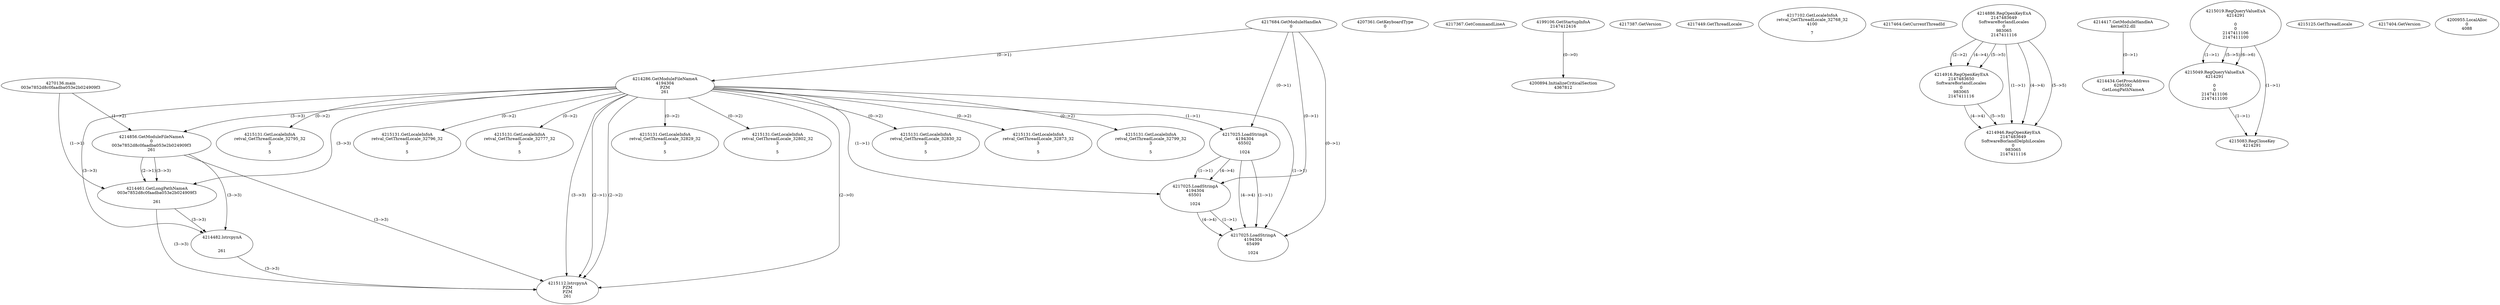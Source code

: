 // Global SCDG with merge call
digraph {
	0 [label="4270136.main
003e7852d8c0faadba053e2b024909f3"]
	1 [label="4217684.GetModuleHandleA
0"]
	2 [label="4207361.GetKeyboardType
0"]
	3 [label="4217367.GetCommandLineA
"]
	4 [label="4199106.GetStartupInfoA
2147412416"]
	5 [label="4217387.GetVersion
"]
	6 [label="4217449.GetThreadLocale
"]
	7 [label="4217102.GetLocaleInfoA
retval_GetThreadLocale_32768_32
4100

7"]
	8 [label="4217464.GetCurrentThreadId
"]
	9 [label="4214286.GetModuleFileNameA
4194304
PZM
261"]
	1 -> 9 [label="(0-->1)"]
	10 [label="4214856.GetModuleFileNameA
0
003e7852d8c0faadba053e2b024909f3
261"]
	0 -> 10 [label="(1-->2)"]
	9 -> 10 [label="(3-->3)"]
	11 [label="4214886.RegOpenKeyExA
2147483649
Software\Borland\Locales
0
983065
2147411116"]
	12 [label="4214417.GetModuleHandleA
kernel32.dll"]
	13 [label="4214434.GetProcAddress
6295592
GetLongPathNameA"]
	12 -> 13 [label="(0-->1)"]
	14 [label="4214461.GetLongPathNameA
003e7852d8c0faadba053e2b024909f3

261"]
	0 -> 14 [label="(1-->1)"]
	10 -> 14 [label="(2-->1)"]
	9 -> 14 [label="(3-->3)"]
	10 -> 14 [label="(3-->3)"]
	15 [label="4214482.lstrcpynA


261"]
	9 -> 15 [label="(3-->3)"]
	10 -> 15 [label="(3-->3)"]
	14 -> 15 [label="(3-->3)"]
	16 [label="4215019.RegQueryValueExA
4214291

0
0
2147411106
2147411100"]
	17 [label="4215049.RegQueryValueExA
4214291

0
0
2147411106
2147411100"]
	16 -> 17 [label="(1-->1)"]
	16 -> 17 [label="(5-->5)"]
	16 -> 17 [label="(6-->6)"]
	18 [label="4215083.RegCloseKey
4214291"]
	16 -> 18 [label="(1-->1)"]
	17 -> 18 [label="(1-->1)"]
	19 [label="4215112.lstrcpynA
PZM
PZM
261"]
	9 -> 19 [label="(2-->1)"]
	9 -> 19 [label="(2-->2)"]
	9 -> 19 [label="(3-->3)"]
	10 -> 19 [label="(3-->3)"]
	14 -> 19 [label="(3-->3)"]
	15 -> 19 [label="(3-->3)"]
	9 -> 19 [label="(2-->0)"]
	20 [label="4215125.GetThreadLocale
"]
	21 [label="4215131.GetLocaleInfoA
retval_GetThreadLocale_32829_32
3

5"]
	9 -> 21 [label="(0-->2)"]
	22 [label="4217025.LoadStringA
4194304
65502

1024"]
	1 -> 22 [label="(0-->1)"]
	9 -> 22 [label="(1-->1)"]
	23 [label="4217404.GetVersion
"]
	24 [label="4214916.RegOpenKeyExA
2147483650
Software\Borland\Locales
0
983065
2147411116"]
	11 -> 24 [label="(2-->2)"]
	11 -> 24 [label="(4-->4)"]
	11 -> 24 [label="(5-->5)"]
	25 [label="4215131.GetLocaleInfoA
retval_GetThreadLocale_32802_32
3

5"]
	9 -> 25 [label="(0-->2)"]
	26 [label="4215131.GetLocaleInfoA
retval_GetThreadLocale_32830_32
3

5"]
	9 -> 26 [label="(0-->2)"]
	27 [label="4200894.InitializeCriticalSection
4367812"]
	4 -> 27 [label="(0-->0)"]
	28 [label="4200955.LocalAlloc
0
4088"]
	29 [label="4215131.GetLocaleInfoA
retval_GetThreadLocale_32873_32
3

5"]
	9 -> 29 [label="(0-->2)"]
	30 [label="4217025.LoadStringA
4194304
65501

1024"]
	1 -> 30 [label="(0-->1)"]
	9 -> 30 [label="(1-->1)"]
	22 -> 30 [label="(1-->1)"]
	22 -> 30 [label="(4-->4)"]
	31 [label="4214946.RegOpenKeyExA
2147483649
Software\Borland\Delphi\Locales
0
983065
2147411116"]
	11 -> 31 [label="(1-->1)"]
	11 -> 31 [label="(4-->4)"]
	24 -> 31 [label="(4-->4)"]
	11 -> 31 [label="(5-->5)"]
	24 -> 31 [label="(5-->5)"]
	32 [label="4215131.GetLocaleInfoA
retval_GetThreadLocale_32799_32
3

5"]
	9 -> 32 [label="(0-->2)"]
	33 [label="4217025.LoadStringA
4194304
65499

1024"]
	1 -> 33 [label="(0-->1)"]
	9 -> 33 [label="(1-->1)"]
	22 -> 33 [label="(1-->1)"]
	30 -> 33 [label="(1-->1)"]
	22 -> 33 [label="(4-->4)"]
	30 -> 33 [label="(4-->4)"]
	34 [label="4215131.GetLocaleInfoA
retval_GetThreadLocale_32795_32
3

5"]
	9 -> 34 [label="(0-->2)"]
	35 [label="4215131.GetLocaleInfoA
retval_GetThreadLocale_32796_32
3

5"]
	9 -> 35 [label="(0-->2)"]
	36 [label="4215131.GetLocaleInfoA
retval_GetThreadLocale_32777_32
3

5"]
	9 -> 36 [label="(0-->2)"]
}
